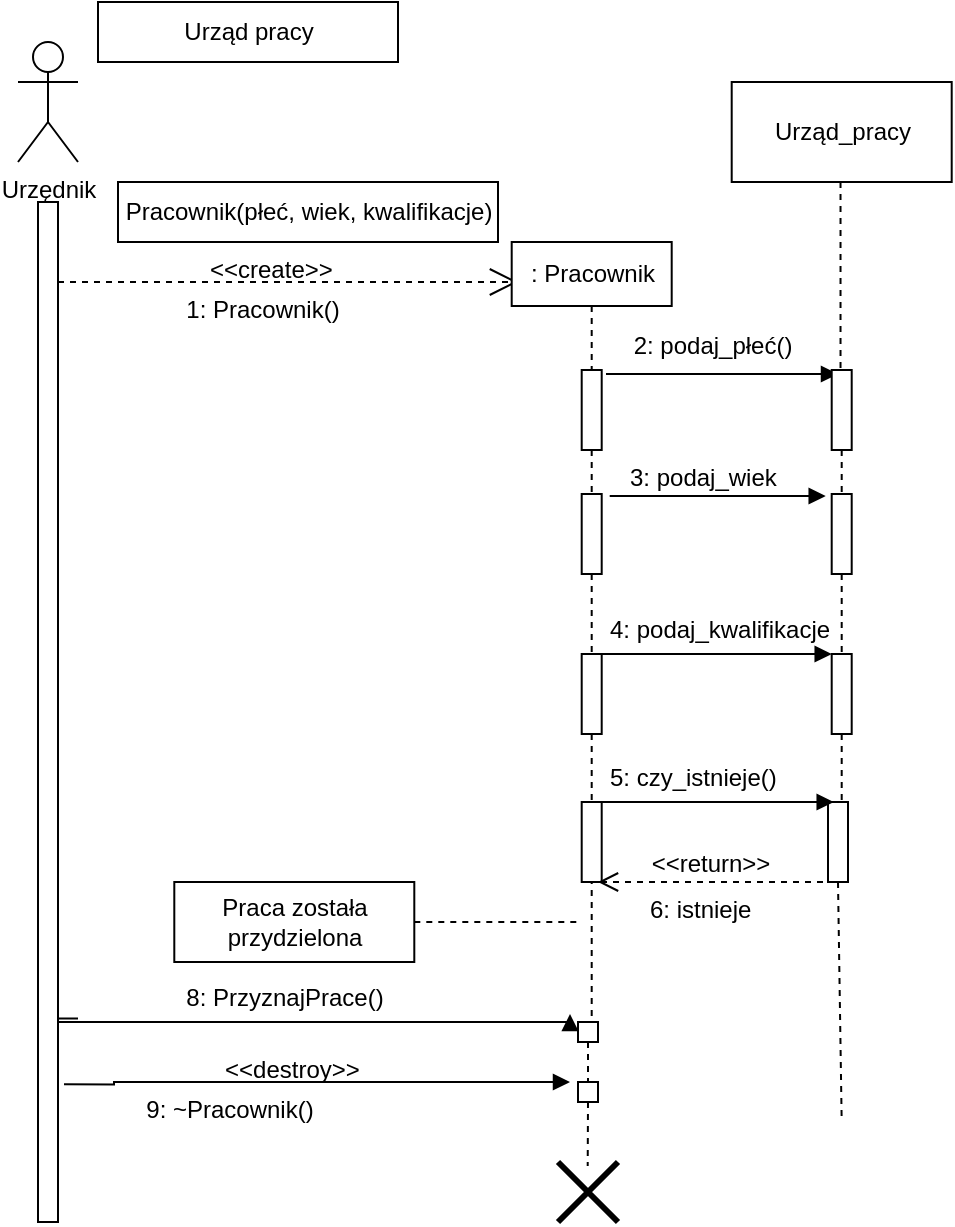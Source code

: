 <mxfile version="19.0.2" type="device"><diagram id="Hrr7AdsfizN-8p9G4VK3" name="Page-1"><mxGraphModel dx="1381" dy="1933" grid="1" gridSize="10" guides="1" tooltips="1" connect="1" arrows="1" fold="1" page="1" pageScale="1" pageWidth="827" pageHeight="1169" math="0" shadow="0"><root><mxCell id="0"/><mxCell id="1" parent="0"/><mxCell id="qSEixHs9k7ThXRj0TTZF-1" value="" style="html=1;points=[];perimeter=orthogonalPerimeter;" parent="1" vertex="1"><mxGeometry x="120" y="80" width="10" height="510" as="geometry"/></mxCell><mxCell id="qSEixHs9k7ThXRj0TTZF-5" value="Urzędnik" style="shape=umlActor;verticalLabelPosition=bottom;verticalAlign=top;html=1;" parent="1" vertex="1"><mxGeometry x="110" width="30" height="60" as="geometry"/></mxCell><mxCell id="qSEixHs9k7ThXRj0TTZF-11" value="" style="endArrow=open;endSize=12;dashed=1;html=1;rounded=0;entryX=0.039;entryY=0.625;entryDx=0;entryDy=0;entryPerimeter=0;" parent="1" source="qSEixHs9k7ThXRj0TTZF-1" edge="1" target="qSEixHs9k7ThXRj0TTZF-16"><mxGeometry width="160" relative="1" as="geometry"><mxPoint x="220" y="110" as="sourcePoint"/><mxPoint x="350" y="120" as="targetPoint"/><Array as="points"/></mxGeometry></mxCell><mxCell id="qSEixHs9k7ThXRj0TTZF-13" value="Urząd pracy" style="html=1;" parent="1" vertex="1"><mxGeometry x="150" y="-20" width="150" height="30" as="geometry"/></mxCell><mxCell id="qSEixHs9k7ThXRj0TTZF-14" value="Pracownik(płeć, wiek, kwalifikacje)" style="html=1;" parent="1" vertex="1"><mxGeometry x="160" y="70" width="190" height="30" as="geometry"/></mxCell><mxCell id="qSEixHs9k7ThXRj0TTZF-15" value="&lt;&lt;create&gt;&gt;" style="text;strokeColor=none;fillColor=none;align=left;verticalAlign=top;spacingLeft=4;spacingRight=4;overflow=hidden;rotatable=0;points=[[0,0.5],[1,0.5]];portConstraint=eastwest;" parent="1" vertex="1"><mxGeometry x="200" y="100" width="100" height="26" as="geometry"/></mxCell><mxCell id="qSEixHs9k7ThXRj0TTZF-16" value=": Pracownik" style="html=1;" parent="1" vertex="1"><mxGeometry x="356.85" y="100" width="80" height="32" as="geometry"/></mxCell><mxCell id="qSEixHs9k7ThXRj0TTZF-17" value="" style="shape=umlDestroy;whiteSpace=wrap;html=1;strokeWidth=3;" parent="1" vertex="1"><mxGeometry x="380" y="560" width="30" height="30" as="geometry"/></mxCell><mxCell id="qSEixHs9k7ThXRj0TTZF-23" value="" style="endArrow=none;dashed=1;endFill=0;endSize=12;html=1;rounded=0;exitX=0.5;exitY=1;exitDx=0;exitDy=0;startArrow=none;entryX=0.495;entryY=0.4;entryDx=0;entryDy=0;entryPerimeter=0;" parent="1" source="qSEixHs9k7ThXRj0TTZF-61" edge="1"><mxGeometry width="160" relative="1" as="geometry"><mxPoint x="235" y="320" as="sourcePoint"/><mxPoint x="394.85" y="562" as="targetPoint"/></mxGeometry></mxCell><mxCell id="qSEixHs9k7ThXRj0TTZF-24" value="" style="html=1;points=[];perimeter=orthogonalPerimeter;" parent="1" vertex="1"><mxGeometry x="391.85" y="164" width="10" height="40" as="geometry"/></mxCell><mxCell id="qSEixHs9k7ThXRj0TTZF-25" value="" style="endArrow=none;dashed=1;endFill=0;endSize=12;html=1;rounded=0;exitX=0.5;exitY=1;exitDx=0;exitDy=0;" parent="1" target="qSEixHs9k7ThXRj0TTZF-24" edge="1"><mxGeometry width="160" relative="1" as="geometry"><mxPoint x="396.85" y="132" as="sourcePoint"/><mxPoint x="396.85" y="470" as="targetPoint"/></mxGeometry></mxCell><mxCell id="qSEixHs9k7ThXRj0TTZF-26" value="" style="endArrow=block;endFill=1;html=1;edgeStyle=orthogonalEdgeStyle;align=left;verticalAlign=top;rounded=0;exitX=1.215;exitY=0.05;exitDx=0;exitDy=0;exitPerimeter=0;" parent="1" source="qSEixHs9k7ThXRj0TTZF-24" edge="1"><mxGeometry x="-1" relative="1" as="geometry"><mxPoint x="456.85" y="240" as="sourcePoint"/><mxPoint x="520" y="166" as="targetPoint"/></mxGeometry></mxCell><mxCell id="qSEixHs9k7ThXRj0TTZF-28" value="2: podaj_płeć()" style="text;strokeColor=none;fillColor=none;align=left;verticalAlign=top;spacingLeft=4;spacingRight=4;overflow=hidden;rotatable=0;points=[[0,0.5],[1,0.5]];portConstraint=eastwest;" parent="1" vertex="1"><mxGeometry x="411.85" y="138" width="105" height="26" as="geometry"/></mxCell><mxCell id="qSEixHs9k7ThXRj0TTZF-31" value="" style="endArrow=none;dashed=1;endFill=0;endSize=12;html=1;rounded=0;exitX=0.5;exitY=1;exitDx=0;exitDy=0;startArrow=none;" parent="1" source="SNY2VpdlPm5XDgEbLXy6-24" edge="1"><mxGeometry width="160" relative="1" as="geometry"><mxPoint x="521.26" y="70" as="sourcePoint"/><mxPoint x="521.85" y="540" as="targetPoint"/></mxGeometry></mxCell><mxCell id="qSEixHs9k7ThXRj0TTZF-33" value="1: Pracownik()" style="text;strokeColor=none;fillColor=none;align=left;verticalAlign=top;spacingLeft=4;spacingRight=4;overflow=hidden;rotatable=0;points=[[0,0.5],[1,0.5]];portConstraint=eastwest;" parent="1" vertex="1"><mxGeometry x="188.15" y="120" width="115" height="26" as="geometry"/></mxCell><mxCell id="qSEixHs9k7ThXRj0TTZF-39" value="Urząd_pracy" style="html=1;" parent="1" vertex="1"><mxGeometry x="466.85" y="20" width="110" height="50" as="geometry"/></mxCell><mxCell id="qSEixHs9k7ThXRj0TTZF-40" value="" style="html=1;points=[];perimeter=orthogonalPerimeter;" parent="1" vertex="1"><mxGeometry x="391.85" y="226" width="10" height="40" as="geometry"/></mxCell><mxCell id="qSEixHs9k7ThXRj0TTZF-41" value="" style="endArrow=none;dashed=1;endFill=0;endSize=12;html=1;rounded=0;exitX=0.5;exitY=1;exitDx=0;exitDy=0;startArrow=none;" parent="1" source="qSEixHs9k7ThXRj0TTZF-24" target="qSEixHs9k7ThXRj0TTZF-40" edge="1"><mxGeometry width="160" relative="1" as="geometry"><mxPoint x="396.85" y="230" as="sourcePoint"/><mxPoint x="396.85" y="470" as="targetPoint"/></mxGeometry></mxCell><mxCell id="qSEixHs9k7ThXRj0TTZF-42" value="" style="html=1;points=[];perimeter=orthogonalPerimeter;" parent="1" vertex="1"><mxGeometry x="516.85" y="226" width="10" height="40" as="geometry"/></mxCell><mxCell id="qSEixHs9k7ThXRj0TTZF-43" value="" style="endArrow=none;dashed=1;endFill=0;endSize=12;html=1;rounded=0;exitX=0.5;exitY=1;exitDx=0;exitDy=0;startArrow=none;" parent="1" target="qSEixHs9k7ThXRj0TTZF-42" edge="1" source="qSEixHs9k7ThXRj0TTZF-29"><mxGeometry width="160" relative="1" as="geometry"><mxPoint x="521.26" y="70" as="sourcePoint"/><mxPoint x="516.85" y="520" as="targetPoint"/></mxGeometry></mxCell><mxCell id="qSEixHs9k7ThXRj0TTZF-46" value="3: podaj_wiek" style="text;strokeColor=none;fillColor=none;align=left;verticalAlign=top;spacingLeft=4;spacingRight=4;overflow=hidden;rotatable=0;points=[[0,0.5],[1,0.5]];portConstraint=eastwest;" parent="1" vertex="1"><mxGeometry x="410" y="204" width="125" height="26" as="geometry"/></mxCell><mxCell id="qSEixHs9k7ThXRj0TTZF-50" value="" style="endArrow=none;endSize=12;html=1;rounded=0;endFill=0;startArrow=block;startFill=1;entryX=0.032;entryY=1.038;entryDx=0;entryDy=0;entryPerimeter=0;" parent="1" edge="1"><mxGeometry width="160" relative="1" as="geometry"><mxPoint x="513.85" y="227" as="sourcePoint"/><mxPoint x="405.85" y="226.988" as="targetPoint"/><Array as="points"/></mxGeometry></mxCell><mxCell id="qSEixHs9k7ThXRj0TTZF-56" value="Praca została&lt;br&gt;przydzielona" style="html=1;" parent="1" vertex="1"><mxGeometry x="188.15" y="420" width="120" height="40" as="geometry"/></mxCell><mxCell id="qSEixHs9k7ThXRj0TTZF-58" value="" style="endArrow=none;dashed=1;endFill=0;endSize=12;html=1;rounded=0;exitX=1;exitY=0.5;exitDx=0;exitDy=0;startArrow=none;" parent="1" edge="1"><mxGeometry width="160" relative="1" as="geometry"><mxPoint x="308.15" y="440" as="sourcePoint"/><mxPoint x="390" y="440" as="targetPoint"/></mxGeometry></mxCell><mxCell id="qSEixHs9k7ThXRj0TTZF-64" style="edgeStyle=orthogonalEdgeStyle;rounded=0;orthogonalLoop=1;jettySize=auto;html=1;startArrow=block;startFill=1;endArrow=none;endFill=0;entryX=1.185;entryY=0.746;entryDx=0;entryDy=0;entryPerimeter=0;exitX=-0.4;exitY=-0.4;exitDx=0;exitDy=0;exitPerimeter=0;" parent="1" edge="1" source="qSEixHs9k7ThXRj0TTZF-59"><mxGeometry relative="1" as="geometry"><mxPoint x="358.15" y="490" as="sourcePoint"/><mxPoint x="140.0" y="488.24" as="targetPoint"/><Array as="points"><mxPoint x="386" y="490"/><mxPoint x="130" y="490"/><mxPoint x="130" y="488"/></Array></mxGeometry></mxCell><mxCell id="qSEixHs9k7ThXRj0TTZF-59" value="" style="html=1;points=[];perimeter=orthogonalPerimeter;" parent="1" vertex="1"><mxGeometry x="390" y="490" width="10" height="10" as="geometry"/></mxCell><mxCell id="qSEixHs9k7ThXRj0TTZF-60" value="" style="endArrow=none;dashed=1;endFill=0;endSize=12;html=1;rounded=0;exitX=0.5;exitY=1;exitDx=0;exitDy=0;startArrow=none;" parent="1" source="SNY2VpdlPm5XDgEbLXy6-3" target="qSEixHs9k7ThXRj0TTZF-59" edge="1"><mxGeometry width="160" relative="1" as="geometry"><mxPoint x="396.85" y="320" as="sourcePoint"/><mxPoint x="396.85" y="470" as="targetPoint"/></mxGeometry></mxCell><mxCell id="qSEixHs9k7ThXRj0TTZF-65" style="edgeStyle=orthogonalEdgeStyle;rounded=0;orthogonalLoop=1;jettySize=auto;html=1;startArrow=block;startFill=1;endArrow=none;endFill=0;entryX=1.3;entryY=0.865;entryDx=0;entryDy=0;entryPerimeter=0;exitX=-0.4;exitY=0;exitDx=0;exitDy=0;exitPerimeter=0;" parent="1" target="qSEixHs9k7ThXRj0TTZF-1" edge="1" source="qSEixHs9k7ThXRj0TTZF-61"><mxGeometry relative="1" as="geometry"><mxPoint x="358.15" y="520" as="sourcePoint"/><mxPoint x="142.48" y="519.48" as="targetPoint"/><Array as="points"><mxPoint x="158" y="520"/><mxPoint x="158" y="521"/></Array></mxGeometry></mxCell><mxCell id="qSEixHs9k7ThXRj0TTZF-61" value="" style="html=1;points=[];perimeter=orthogonalPerimeter;" parent="1" vertex="1"><mxGeometry x="390" y="520" width="10" height="10" as="geometry"/></mxCell><mxCell id="qSEixHs9k7ThXRj0TTZF-62" value="" style="endArrow=none;dashed=1;endFill=0;endSize=12;html=1;rounded=0;exitX=0.5;exitY=1;exitDx=0;exitDy=0;startArrow=none;" parent="1" source="qSEixHs9k7ThXRj0TTZF-59" target="qSEixHs9k7ThXRj0TTZF-61" edge="1"><mxGeometry width="160" relative="1" as="geometry"><mxPoint x="395" y="480" as="sourcePoint"/><mxPoint x="395" y="550" as="targetPoint"/></mxGeometry></mxCell><mxCell id="qSEixHs9k7ThXRj0TTZF-66" value="8: PrzyznajPrace()&#10;" style="text;strokeColor=none;fillColor=none;align=left;verticalAlign=top;spacingLeft=4;spacingRight=4;overflow=hidden;rotatable=0;points=[[0,0.5],[1,0.5]];portConstraint=eastwest;" parent="1" vertex="1"><mxGeometry x="188.15" y="464" width="150.62" height="26" as="geometry"/></mxCell><mxCell id="qSEixHs9k7ThXRj0TTZF-69" value="9: ~Pracownik()" style="text;strokeColor=none;fillColor=none;align=left;verticalAlign=top;spacingLeft=4;spacingRight=4;overflow=hidden;rotatable=0;points=[[0,0.5],[1,0.5]];portConstraint=eastwest;" parent="1" vertex="1"><mxGeometry x="168.15" y="520" width="160" height="26" as="geometry"/></mxCell><mxCell id="qSEixHs9k7ThXRj0TTZF-70" value="&lt;&lt;destroy&gt;&gt;" style="text;strokeColor=none;fillColor=none;align=left;verticalAlign=top;spacingLeft=4;spacingRight=4;overflow=hidden;rotatable=0;points=[[0,0.5],[1,0.5]];portConstraint=eastwest;" parent="1" vertex="1"><mxGeometry x="207.53" y="500" width="90.62" height="26" as="geometry"/></mxCell><mxCell id="SNY2VpdlPm5XDgEbLXy6-3" value="" style="html=1;points=[];perimeter=orthogonalPerimeter;" vertex="1" parent="1"><mxGeometry x="391.85" y="306" width="10" height="40" as="geometry"/></mxCell><mxCell id="SNY2VpdlPm5XDgEbLXy6-4" value="" style="endArrow=none;dashed=1;endFill=0;endSize=12;html=1;rounded=0;exitX=0.5;exitY=1;exitDx=0;exitDy=0;startArrow=none;" edge="1" parent="1" source="qSEixHs9k7ThXRj0TTZF-40" target="SNY2VpdlPm5XDgEbLXy6-3"><mxGeometry width="160" relative="1" as="geometry"><mxPoint x="398.7" y="252" as="sourcePoint"/><mxPoint x="398.7" y="376" as="targetPoint"/></mxGeometry></mxCell><mxCell id="SNY2VpdlPm5XDgEbLXy6-6" value="" style="endArrow=none;dashed=1;endFill=0;endSize=12;html=1;rounded=0;exitX=0.5;exitY=1;exitDx=0;exitDy=0;startArrow=none;" edge="1" parent="1" source="qSEixHs9k7ThXRj0TTZF-42" target="SNY2VpdlPm5XDgEbLXy6-5"><mxGeometry width="160" relative="1" as="geometry"><mxPoint x="523.7" y="252" as="sourcePoint"/><mxPoint x="523.7" y="506" as="targetPoint"/></mxGeometry></mxCell><mxCell id="SNY2VpdlPm5XDgEbLXy6-5" value="" style="html=1;points=[];perimeter=orthogonalPerimeter;" vertex="1" parent="1"><mxGeometry x="516.85" y="306" width="10" height="40" as="geometry"/></mxCell><mxCell id="qSEixHs9k7ThXRj0TTZF-29" value="" style="html=1;points=[];perimeter=orthogonalPerimeter;" parent="1" vertex="1"><mxGeometry x="516.85" y="164" width="10" height="40" as="geometry"/></mxCell><mxCell id="SNY2VpdlPm5XDgEbLXy6-19" value="" style="endArrow=none;dashed=1;endFill=0;endSize=12;html=1;rounded=0;exitX=0.5;exitY=1;exitDx=0;exitDy=0;startArrow=none;" edge="1" parent="1" target="qSEixHs9k7ThXRj0TTZF-29"><mxGeometry width="160" relative="1" as="geometry"><mxPoint x="521.26" y="70" as="sourcePoint"/><mxPoint x="521.26" y="226" as="targetPoint"/></mxGeometry></mxCell><mxCell id="SNY2VpdlPm5XDgEbLXy6-21" value="" style="endArrow=block;endFill=1;html=1;edgeStyle=orthogonalEdgeStyle;align=left;verticalAlign=top;rounded=0;exitX=1.215;exitY=0.05;exitDx=0;exitDy=0;exitPerimeter=0;" edge="1" parent="1"><mxGeometry x="-1" relative="1" as="geometry"><mxPoint x="400.85" y="306" as="sourcePoint"/><mxPoint x="516.85" y="306" as="targetPoint"/><Array as="points"><mxPoint x="436.85" y="306"/><mxPoint x="436.85" y="306"/></Array></mxGeometry></mxCell><mxCell id="SNY2VpdlPm5XDgEbLXy6-22" value="4: podaj_kwalifikacje" style="text;strokeColor=none;fillColor=none;align=left;verticalAlign=top;spacingLeft=4;spacingRight=4;overflow=hidden;rotatable=0;points=[[0,0.5],[1,0.5]];portConstraint=eastwest;" vertex="1" parent="1"><mxGeometry x="400" y="280" width="125" height="26" as="geometry"/></mxCell><mxCell id="SNY2VpdlPm5XDgEbLXy6-23" value="" style="html=1;points=[];perimeter=orthogonalPerimeter;" vertex="1" parent="1"><mxGeometry x="391.85" y="380" width="10" height="40" as="geometry"/></mxCell><mxCell id="SNY2VpdlPm5XDgEbLXy6-24" value="" style="html=1;points=[];perimeter=orthogonalPerimeter;" vertex="1" parent="1"><mxGeometry x="515" y="380" width="10" height="40" as="geometry"/></mxCell><mxCell id="SNY2VpdlPm5XDgEbLXy6-25" value="" style="endArrow=none;dashed=1;endFill=0;endSize=12;html=1;rounded=0;exitX=0.5;exitY=1;exitDx=0;exitDy=0;startArrow=none;" edge="1" parent="1" source="SNY2VpdlPm5XDgEbLXy6-5" target="SNY2VpdlPm5XDgEbLXy6-24"><mxGeometry width="160" relative="1" as="geometry"><mxPoint x="521.85" y="346" as="sourcePoint"/><mxPoint x="521.85" y="540" as="targetPoint"/></mxGeometry></mxCell><mxCell id="SNY2VpdlPm5XDgEbLXy6-26" value="5: czy_istnieje()" style="text;strokeColor=none;fillColor=none;align=left;verticalAlign=top;spacingLeft=4;spacingRight=4;overflow=hidden;rotatable=0;points=[[0,0.5],[1,0.5]];portConstraint=eastwest;" vertex="1" parent="1"><mxGeometry x="400" y="354" width="125" height="26" as="geometry"/></mxCell><mxCell id="SNY2VpdlPm5XDgEbLXy6-28" value="" style="endArrow=block;endFill=1;html=1;edgeStyle=orthogonalEdgeStyle;align=left;verticalAlign=top;rounded=0;exitX=1.215;exitY=0.05;exitDx=0;exitDy=0;exitPerimeter=0;" edge="1" parent="1"><mxGeometry x="-1" relative="1" as="geometry"><mxPoint x="401.85" y="380" as="sourcePoint"/><mxPoint x="517.85" y="380" as="targetPoint"/></mxGeometry></mxCell><mxCell id="SNY2VpdlPm5XDgEbLXy6-30" value="&amp;lt;&amp;lt;return&amp;gt;&amp;gt;" style="html=1;verticalAlign=bottom;endArrow=open;dashed=1;endSize=8;rounded=0;fontSize=12;entryX=0.815;entryY=1;entryDx=0;entryDy=0;entryPerimeter=0;" edge="1" parent="1" target="SNY2VpdlPm5XDgEbLXy6-23"><mxGeometry relative="1" as="geometry"><mxPoint x="512.5" y="420" as="sourcePoint"/><mxPoint x="432.5" y="420" as="targetPoint"/></mxGeometry></mxCell><mxCell id="SNY2VpdlPm5XDgEbLXy6-31" value="6: istnieje" style="text;strokeColor=none;fillColor=none;align=left;verticalAlign=top;spacingLeft=4;spacingRight=4;overflow=hidden;rotatable=0;points=[[0,0.5],[1,0.5]];portConstraint=eastwest;" vertex="1" parent="1"><mxGeometry x="420" y="420" width="128.15" height="26" as="geometry"/></mxCell></root></mxGraphModel></diagram></mxfile>